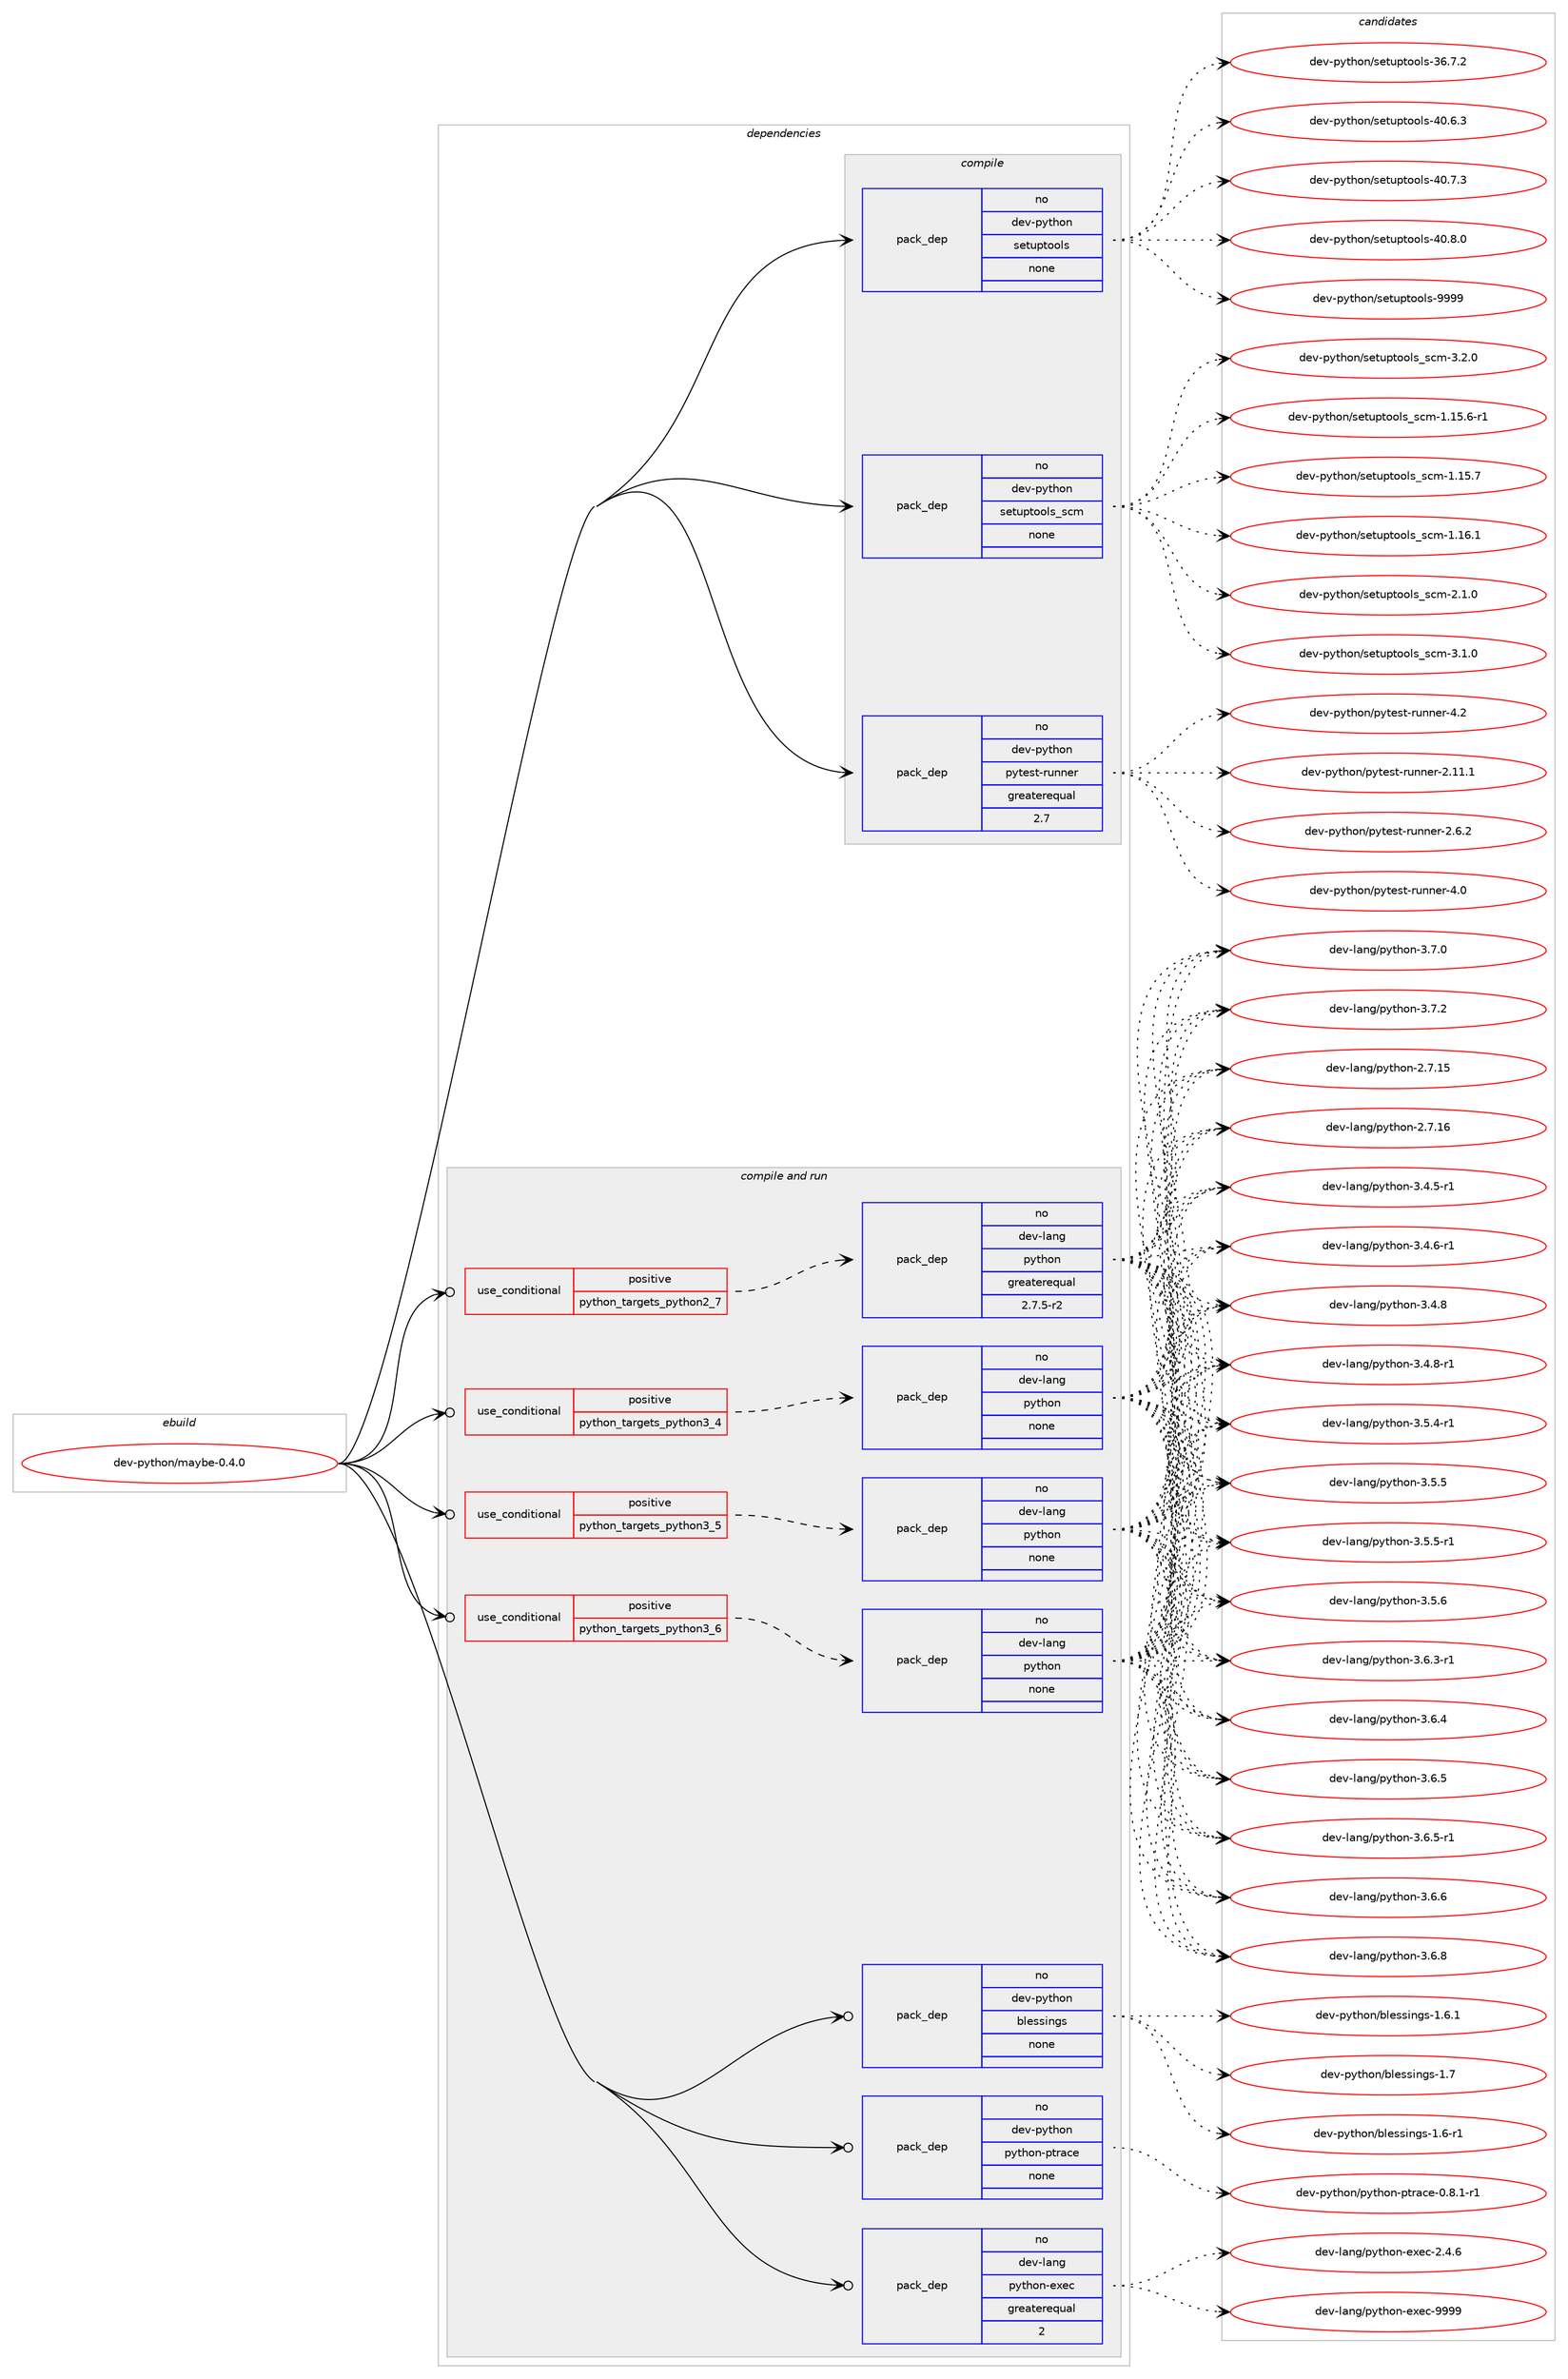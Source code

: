 digraph prolog {

# *************
# Graph options
# *************

newrank=true;
concentrate=true;
compound=true;
graph [rankdir=LR,fontname=Helvetica,fontsize=10,ranksep=1.5];#, ranksep=2.5, nodesep=0.2];
edge  [arrowhead=vee];
node  [fontname=Helvetica,fontsize=10];

# **********
# The ebuild
# **********

subgraph cluster_leftcol {
color=gray;
rank=same;
label=<<i>ebuild</i>>;
id [label="dev-python/maybe-0.4.0", color=red, width=4, href="../dev-python/maybe-0.4.0.svg"];
}

# ****************
# The dependencies
# ****************

subgraph cluster_midcol {
color=gray;
label=<<i>dependencies</i>>;
subgraph cluster_compile {
fillcolor="#eeeeee";
style=filled;
label=<<i>compile</i>>;
subgraph pack1017859 {
dependency1418487 [label=<<TABLE BORDER="0" CELLBORDER="1" CELLSPACING="0" CELLPADDING="4" WIDTH="220"><TR><TD ROWSPAN="6" CELLPADDING="30">pack_dep</TD></TR><TR><TD WIDTH="110">no</TD></TR><TR><TD>dev-python</TD></TR><TR><TD>pytest-runner</TD></TR><TR><TD>greaterequal</TD></TR><TR><TD>2.7</TD></TR></TABLE>>, shape=none, color=blue];
}
id:e -> dependency1418487:w [weight=20,style="solid",arrowhead="vee"];
subgraph pack1017860 {
dependency1418488 [label=<<TABLE BORDER="0" CELLBORDER="1" CELLSPACING="0" CELLPADDING="4" WIDTH="220"><TR><TD ROWSPAN="6" CELLPADDING="30">pack_dep</TD></TR><TR><TD WIDTH="110">no</TD></TR><TR><TD>dev-python</TD></TR><TR><TD>setuptools</TD></TR><TR><TD>none</TD></TR><TR><TD></TD></TR></TABLE>>, shape=none, color=blue];
}
id:e -> dependency1418488:w [weight=20,style="solid",arrowhead="vee"];
subgraph pack1017861 {
dependency1418489 [label=<<TABLE BORDER="0" CELLBORDER="1" CELLSPACING="0" CELLPADDING="4" WIDTH="220"><TR><TD ROWSPAN="6" CELLPADDING="30">pack_dep</TD></TR><TR><TD WIDTH="110">no</TD></TR><TR><TD>dev-python</TD></TR><TR><TD>setuptools_scm</TD></TR><TR><TD>none</TD></TR><TR><TD></TD></TR></TABLE>>, shape=none, color=blue];
}
id:e -> dependency1418489:w [weight=20,style="solid",arrowhead="vee"];
}
subgraph cluster_compileandrun {
fillcolor="#eeeeee";
style=filled;
label=<<i>compile and run</i>>;
subgraph cond377354 {
dependency1418490 [label=<<TABLE BORDER="0" CELLBORDER="1" CELLSPACING="0" CELLPADDING="4"><TR><TD ROWSPAN="3" CELLPADDING="10">use_conditional</TD></TR><TR><TD>positive</TD></TR><TR><TD>python_targets_python2_7</TD></TR></TABLE>>, shape=none, color=red];
subgraph pack1017862 {
dependency1418491 [label=<<TABLE BORDER="0" CELLBORDER="1" CELLSPACING="0" CELLPADDING="4" WIDTH="220"><TR><TD ROWSPAN="6" CELLPADDING="30">pack_dep</TD></TR><TR><TD WIDTH="110">no</TD></TR><TR><TD>dev-lang</TD></TR><TR><TD>python</TD></TR><TR><TD>greaterequal</TD></TR><TR><TD>2.7.5-r2</TD></TR></TABLE>>, shape=none, color=blue];
}
dependency1418490:e -> dependency1418491:w [weight=20,style="dashed",arrowhead="vee"];
}
id:e -> dependency1418490:w [weight=20,style="solid",arrowhead="odotvee"];
subgraph cond377355 {
dependency1418492 [label=<<TABLE BORDER="0" CELLBORDER="1" CELLSPACING="0" CELLPADDING="4"><TR><TD ROWSPAN="3" CELLPADDING="10">use_conditional</TD></TR><TR><TD>positive</TD></TR><TR><TD>python_targets_python3_4</TD></TR></TABLE>>, shape=none, color=red];
subgraph pack1017863 {
dependency1418493 [label=<<TABLE BORDER="0" CELLBORDER="1" CELLSPACING="0" CELLPADDING="4" WIDTH="220"><TR><TD ROWSPAN="6" CELLPADDING="30">pack_dep</TD></TR><TR><TD WIDTH="110">no</TD></TR><TR><TD>dev-lang</TD></TR><TR><TD>python</TD></TR><TR><TD>none</TD></TR><TR><TD></TD></TR></TABLE>>, shape=none, color=blue];
}
dependency1418492:e -> dependency1418493:w [weight=20,style="dashed",arrowhead="vee"];
}
id:e -> dependency1418492:w [weight=20,style="solid",arrowhead="odotvee"];
subgraph cond377356 {
dependency1418494 [label=<<TABLE BORDER="0" CELLBORDER="1" CELLSPACING="0" CELLPADDING="4"><TR><TD ROWSPAN="3" CELLPADDING="10">use_conditional</TD></TR><TR><TD>positive</TD></TR><TR><TD>python_targets_python3_5</TD></TR></TABLE>>, shape=none, color=red];
subgraph pack1017864 {
dependency1418495 [label=<<TABLE BORDER="0" CELLBORDER="1" CELLSPACING="0" CELLPADDING="4" WIDTH="220"><TR><TD ROWSPAN="6" CELLPADDING="30">pack_dep</TD></TR><TR><TD WIDTH="110">no</TD></TR><TR><TD>dev-lang</TD></TR><TR><TD>python</TD></TR><TR><TD>none</TD></TR><TR><TD></TD></TR></TABLE>>, shape=none, color=blue];
}
dependency1418494:e -> dependency1418495:w [weight=20,style="dashed",arrowhead="vee"];
}
id:e -> dependency1418494:w [weight=20,style="solid",arrowhead="odotvee"];
subgraph cond377357 {
dependency1418496 [label=<<TABLE BORDER="0" CELLBORDER="1" CELLSPACING="0" CELLPADDING="4"><TR><TD ROWSPAN="3" CELLPADDING="10">use_conditional</TD></TR><TR><TD>positive</TD></TR><TR><TD>python_targets_python3_6</TD></TR></TABLE>>, shape=none, color=red];
subgraph pack1017865 {
dependency1418497 [label=<<TABLE BORDER="0" CELLBORDER="1" CELLSPACING="0" CELLPADDING="4" WIDTH="220"><TR><TD ROWSPAN="6" CELLPADDING="30">pack_dep</TD></TR><TR><TD WIDTH="110">no</TD></TR><TR><TD>dev-lang</TD></TR><TR><TD>python</TD></TR><TR><TD>none</TD></TR><TR><TD></TD></TR></TABLE>>, shape=none, color=blue];
}
dependency1418496:e -> dependency1418497:w [weight=20,style="dashed",arrowhead="vee"];
}
id:e -> dependency1418496:w [weight=20,style="solid",arrowhead="odotvee"];
subgraph pack1017866 {
dependency1418498 [label=<<TABLE BORDER="0" CELLBORDER="1" CELLSPACING="0" CELLPADDING="4" WIDTH="220"><TR><TD ROWSPAN="6" CELLPADDING="30">pack_dep</TD></TR><TR><TD WIDTH="110">no</TD></TR><TR><TD>dev-lang</TD></TR><TR><TD>python-exec</TD></TR><TR><TD>greaterequal</TD></TR><TR><TD>2</TD></TR></TABLE>>, shape=none, color=blue];
}
id:e -> dependency1418498:w [weight=20,style="solid",arrowhead="odotvee"];
subgraph pack1017867 {
dependency1418499 [label=<<TABLE BORDER="0" CELLBORDER="1" CELLSPACING="0" CELLPADDING="4" WIDTH="220"><TR><TD ROWSPAN="6" CELLPADDING="30">pack_dep</TD></TR><TR><TD WIDTH="110">no</TD></TR><TR><TD>dev-python</TD></TR><TR><TD>blessings</TD></TR><TR><TD>none</TD></TR><TR><TD></TD></TR></TABLE>>, shape=none, color=blue];
}
id:e -> dependency1418499:w [weight=20,style="solid",arrowhead="odotvee"];
subgraph pack1017868 {
dependency1418500 [label=<<TABLE BORDER="0" CELLBORDER="1" CELLSPACING="0" CELLPADDING="4" WIDTH="220"><TR><TD ROWSPAN="6" CELLPADDING="30">pack_dep</TD></TR><TR><TD WIDTH="110">no</TD></TR><TR><TD>dev-python</TD></TR><TR><TD>python-ptrace</TD></TR><TR><TD>none</TD></TR><TR><TD></TD></TR></TABLE>>, shape=none, color=blue];
}
id:e -> dependency1418500:w [weight=20,style="solid",arrowhead="odotvee"];
}
subgraph cluster_run {
fillcolor="#eeeeee";
style=filled;
label=<<i>run</i>>;
}
}

# **************
# The candidates
# **************

subgraph cluster_choices {
rank=same;
color=gray;
label=<<i>candidates</i>>;

subgraph choice1017859 {
color=black;
nodesep=1;
choice10010111845112121116104111110471121211161011151164511411711011010111445504649494649 [label="dev-python/pytest-runner-2.11.1", color=red, width=4,href="../dev-python/pytest-runner-2.11.1.svg"];
choice100101118451121211161041111104711212111610111511645114117110110101114455046544650 [label="dev-python/pytest-runner-2.6.2", color=red, width=4,href="../dev-python/pytest-runner-2.6.2.svg"];
choice10010111845112121116104111110471121211161011151164511411711011010111445524648 [label="dev-python/pytest-runner-4.0", color=red, width=4,href="../dev-python/pytest-runner-4.0.svg"];
choice10010111845112121116104111110471121211161011151164511411711011010111445524650 [label="dev-python/pytest-runner-4.2", color=red, width=4,href="../dev-python/pytest-runner-4.2.svg"];
dependency1418487:e -> choice10010111845112121116104111110471121211161011151164511411711011010111445504649494649:w [style=dotted,weight="100"];
dependency1418487:e -> choice100101118451121211161041111104711212111610111511645114117110110101114455046544650:w [style=dotted,weight="100"];
dependency1418487:e -> choice10010111845112121116104111110471121211161011151164511411711011010111445524648:w [style=dotted,weight="100"];
dependency1418487:e -> choice10010111845112121116104111110471121211161011151164511411711011010111445524650:w [style=dotted,weight="100"];
}
subgraph choice1017860 {
color=black;
nodesep=1;
choice100101118451121211161041111104711510111611711211611111110811545515446554650 [label="dev-python/setuptools-36.7.2", color=red, width=4,href="../dev-python/setuptools-36.7.2.svg"];
choice100101118451121211161041111104711510111611711211611111110811545524846544651 [label="dev-python/setuptools-40.6.3", color=red, width=4,href="../dev-python/setuptools-40.6.3.svg"];
choice100101118451121211161041111104711510111611711211611111110811545524846554651 [label="dev-python/setuptools-40.7.3", color=red, width=4,href="../dev-python/setuptools-40.7.3.svg"];
choice100101118451121211161041111104711510111611711211611111110811545524846564648 [label="dev-python/setuptools-40.8.0", color=red, width=4,href="../dev-python/setuptools-40.8.0.svg"];
choice10010111845112121116104111110471151011161171121161111111081154557575757 [label="dev-python/setuptools-9999", color=red, width=4,href="../dev-python/setuptools-9999.svg"];
dependency1418488:e -> choice100101118451121211161041111104711510111611711211611111110811545515446554650:w [style=dotted,weight="100"];
dependency1418488:e -> choice100101118451121211161041111104711510111611711211611111110811545524846544651:w [style=dotted,weight="100"];
dependency1418488:e -> choice100101118451121211161041111104711510111611711211611111110811545524846554651:w [style=dotted,weight="100"];
dependency1418488:e -> choice100101118451121211161041111104711510111611711211611111110811545524846564648:w [style=dotted,weight="100"];
dependency1418488:e -> choice10010111845112121116104111110471151011161171121161111111081154557575757:w [style=dotted,weight="100"];
}
subgraph choice1017861 {
color=black;
nodesep=1;
choice10010111845112121116104111110471151011161171121161111111081159511599109454946495346544511449 [label="dev-python/setuptools_scm-1.15.6-r1", color=red, width=4,href="../dev-python/setuptools_scm-1.15.6-r1.svg"];
choice1001011184511212111610411111047115101116117112116111111108115951159910945494649534655 [label="dev-python/setuptools_scm-1.15.7", color=red, width=4,href="../dev-python/setuptools_scm-1.15.7.svg"];
choice1001011184511212111610411111047115101116117112116111111108115951159910945494649544649 [label="dev-python/setuptools_scm-1.16.1", color=red, width=4,href="../dev-python/setuptools_scm-1.16.1.svg"];
choice10010111845112121116104111110471151011161171121161111111081159511599109455046494648 [label="dev-python/setuptools_scm-2.1.0", color=red, width=4,href="../dev-python/setuptools_scm-2.1.0.svg"];
choice10010111845112121116104111110471151011161171121161111111081159511599109455146494648 [label="dev-python/setuptools_scm-3.1.0", color=red, width=4,href="../dev-python/setuptools_scm-3.1.0.svg"];
choice10010111845112121116104111110471151011161171121161111111081159511599109455146504648 [label="dev-python/setuptools_scm-3.2.0", color=red, width=4,href="../dev-python/setuptools_scm-3.2.0.svg"];
dependency1418489:e -> choice10010111845112121116104111110471151011161171121161111111081159511599109454946495346544511449:w [style=dotted,weight="100"];
dependency1418489:e -> choice1001011184511212111610411111047115101116117112116111111108115951159910945494649534655:w [style=dotted,weight="100"];
dependency1418489:e -> choice1001011184511212111610411111047115101116117112116111111108115951159910945494649544649:w [style=dotted,weight="100"];
dependency1418489:e -> choice10010111845112121116104111110471151011161171121161111111081159511599109455046494648:w [style=dotted,weight="100"];
dependency1418489:e -> choice10010111845112121116104111110471151011161171121161111111081159511599109455146494648:w [style=dotted,weight="100"];
dependency1418489:e -> choice10010111845112121116104111110471151011161171121161111111081159511599109455146504648:w [style=dotted,weight="100"];
}
subgraph choice1017862 {
color=black;
nodesep=1;
choice10010111845108971101034711212111610411111045504655464953 [label="dev-lang/python-2.7.15", color=red, width=4,href="../dev-lang/python-2.7.15.svg"];
choice10010111845108971101034711212111610411111045504655464954 [label="dev-lang/python-2.7.16", color=red, width=4,href="../dev-lang/python-2.7.16.svg"];
choice1001011184510897110103471121211161041111104551465246534511449 [label="dev-lang/python-3.4.5-r1", color=red, width=4,href="../dev-lang/python-3.4.5-r1.svg"];
choice1001011184510897110103471121211161041111104551465246544511449 [label="dev-lang/python-3.4.6-r1", color=red, width=4,href="../dev-lang/python-3.4.6-r1.svg"];
choice100101118451089711010347112121116104111110455146524656 [label="dev-lang/python-3.4.8", color=red, width=4,href="../dev-lang/python-3.4.8.svg"];
choice1001011184510897110103471121211161041111104551465246564511449 [label="dev-lang/python-3.4.8-r1", color=red, width=4,href="../dev-lang/python-3.4.8-r1.svg"];
choice1001011184510897110103471121211161041111104551465346524511449 [label="dev-lang/python-3.5.4-r1", color=red, width=4,href="../dev-lang/python-3.5.4-r1.svg"];
choice100101118451089711010347112121116104111110455146534653 [label="dev-lang/python-3.5.5", color=red, width=4,href="../dev-lang/python-3.5.5.svg"];
choice1001011184510897110103471121211161041111104551465346534511449 [label="dev-lang/python-3.5.5-r1", color=red, width=4,href="../dev-lang/python-3.5.5-r1.svg"];
choice100101118451089711010347112121116104111110455146534654 [label="dev-lang/python-3.5.6", color=red, width=4,href="../dev-lang/python-3.5.6.svg"];
choice1001011184510897110103471121211161041111104551465446514511449 [label="dev-lang/python-3.6.3-r1", color=red, width=4,href="../dev-lang/python-3.6.3-r1.svg"];
choice100101118451089711010347112121116104111110455146544652 [label="dev-lang/python-3.6.4", color=red, width=4,href="../dev-lang/python-3.6.4.svg"];
choice100101118451089711010347112121116104111110455146544653 [label="dev-lang/python-3.6.5", color=red, width=4,href="../dev-lang/python-3.6.5.svg"];
choice1001011184510897110103471121211161041111104551465446534511449 [label="dev-lang/python-3.6.5-r1", color=red, width=4,href="../dev-lang/python-3.6.5-r1.svg"];
choice100101118451089711010347112121116104111110455146544654 [label="dev-lang/python-3.6.6", color=red, width=4,href="../dev-lang/python-3.6.6.svg"];
choice100101118451089711010347112121116104111110455146544656 [label="dev-lang/python-3.6.8", color=red, width=4,href="../dev-lang/python-3.6.8.svg"];
choice100101118451089711010347112121116104111110455146554648 [label="dev-lang/python-3.7.0", color=red, width=4,href="../dev-lang/python-3.7.0.svg"];
choice100101118451089711010347112121116104111110455146554650 [label="dev-lang/python-3.7.2", color=red, width=4,href="../dev-lang/python-3.7.2.svg"];
dependency1418491:e -> choice10010111845108971101034711212111610411111045504655464953:w [style=dotted,weight="100"];
dependency1418491:e -> choice10010111845108971101034711212111610411111045504655464954:w [style=dotted,weight="100"];
dependency1418491:e -> choice1001011184510897110103471121211161041111104551465246534511449:w [style=dotted,weight="100"];
dependency1418491:e -> choice1001011184510897110103471121211161041111104551465246544511449:w [style=dotted,weight="100"];
dependency1418491:e -> choice100101118451089711010347112121116104111110455146524656:w [style=dotted,weight="100"];
dependency1418491:e -> choice1001011184510897110103471121211161041111104551465246564511449:w [style=dotted,weight="100"];
dependency1418491:e -> choice1001011184510897110103471121211161041111104551465346524511449:w [style=dotted,weight="100"];
dependency1418491:e -> choice100101118451089711010347112121116104111110455146534653:w [style=dotted,weight="100"];
dependency1418491:e -> choice1001011184510897110103471121211161041111104551465346534511449:w [style=dotted,weight="100"];
dependency1418491:e -> choice100101118451089711010347112121116104111110455146534654:w [style=dotted,weight="100"];
dependency1418491:e -> choice1001011184510897110103471121211161041111104551465446514511449:w [style=dotted,weight="100"];
dependency1418491:e -> choice100101118451089711010347112121116104111110455146544652:w [style=dotted,weight="100"];
dependency1418491:e -> choice100101118451089711010347112121116104111110455146544653:w [style=dotted,weight="100"];
dependency1418491:e -> choice1001011184510897110103471121211161041111104551465446534511449:w [style=dotted,weight="100"];
dependency1418491:e -> choice100101118451089711010347112121116104111110455146544654:w [style=dotted,weight="100"];
dependency1418491:e -> choice100101118451089711010347112121116104111110455146544656:w [style=dotted,weight="100"];
dependency1418491:e -> choice100101118451089711010347112121116104111110455146554648:w [style=dotted,weight="100"];
dependency1418491:e -> choice100101118451089711010347112121116104111110455146554650:w [style=dotted,weight="100"];
}
subgraph choice1017863 {
color=black;
nodesep=1;
choice10010111845108971101034711212111610411111045504655464953 [label="dev-lang/python-2.7.15", color=red, width=4,href="../dev-lang/python-2.7.15.svg"];
choice10010111845108971101034711212111610411111045504655464954 [label="dev-lang/python-2.7.16", color=red, width=4,href="../dev-lang/python-2.7.16.svg"];
choice1001011184510897110103471121211161041111104551465246534511449 [label="dev-lang/python-3.4.5-r1", color=red, width=4,href="../dev-lang/python-3.4.5-r1.svg"];
choice1001011184510897110103471121211161041111104551465246544511449 [label="dev-lang/python-3.4.6-r1", color=red, width=4,href="../dev-lang/python-3.4.6-r1.svg"];
choice100101118451089711010347112121116104111110455146524656 [label="dev-lang/python-3.4.8", color=red, width=4,href="../dev-lang/python-3.4.8.svg"];
choice1001011184510897110103471121211161041111104551465246564511449 [label="dev-lang/python-3.4.8-r1", color=red, width=4,href="../dev-lang/python-3.4.8-r1.svg"];
choice1001011184510897110103471121211161041111104551465346524511449 [label="dev-lang/python-3.5.4-r1", color=red, width=4,href="../dev-lang/python-3.5.4-r1.svg"];
choice100101118451089711010347112121116104111110455146534653 [label="dev-lang/python-3.5.5", color=red, width=4,href="../dev-lang/python-3.5.5.svg"];
choice1001011184510897110103471121211161041111104551465346534511449 [label="dev-lang/python-3.5.5-r1", color=red, width=4,href="../dev-lang/python-3.5.5-r1.svg"];
choice100101118451089711010347112121116104111110455146534654 [label="dev-lang/python-3.5.6", color=red, width=4,href="../dev-lang/python-3.5.6.svg"];
choice1001011184510897110103471121211161041111104551465446514511449 [label="dev-lang/python-3.6.3-r1", color=red, width=4,href="../dev-lang/python-3.6.3-r1.svg"];
choice100101118451089711010347112121116104111110455146544652 [label="dev-lang/python-3.6.4", color=red, width=4,href="../dev-lang/python-3.6.4.svg"];
choice100101118451089711010347112121116104111110455146544653 [label="dev-lang/python-3.6.5", color=red, width=4,href="../dev-lang/python-3.6.5.svg"];
choice1001011184510897110103471121211161041111104551465446534511449 [label="dev-lang/python-3.6.5-r1", color=red, width=4,href="../dev-lang/python-3.6.5-r1.svg"];
choice100101118451089711010347112121116104111110455146544654 [label="dev-lang/python-3.6.6", color=red, width=4,href="../dev-lang/python-3.6.6.svg"];
choice100101118451089711010347112121116104111110455146544656 [label="dev-lang/python-3.6.8", color=red, width=4,href="../dev-lang/python-3.6.8.svg"];
choice100101118451089711010347112121116104111110455146554648 [label="dev-lang/python-3.7.0", color=red, width=4,href="../dev-lang/python-3.7.0.svg"];
choice100101118451089711010347112121116104111110455146554650 [label="dev-lang/python-3.7.2", color=red, width=4,href="../dev-lang/python-3.7.2.svg"];
dependency1418493:e -> choice10010111845108971101034711212111610411111045504655464953:w [style=dotted,weight="100"];
dependency1418493:e -> choice10010111845108971101034711212111610411111045504655464954:w [style=dotted,weight="100"];
dependency1418493:e -> choice1001011184510897110103471121211161041111104551465246534511449:w [style=dotted,weight="100"];
dependency1418493:e -> choice1001011184510897110103471121211161041111104551465246544511449:w [style=dotted,weight="100"];
dependency1418493:e -> choice100101118451089711010347112121116104111110455146524656:w [style=dotted,weight="100"];
dependency1418493:e -> choice1001011184510897110103471121211161041111104551465246564511449:w [style=dotted,weight="100"];
dependency1418493:e -> choice1001011184510897110103471121211161041111104551465346524511449:w [style=dotted,weight="100"];
dependency1418493:e -> choice100101118451089711010347112121116104111110455146534653:w [style=dotted,weight="100"];
dependency1418493:e -> choice1001011184510897110103471121211161041111104551465346534511449:w [style=dotted,weight="100"];
dependency1418493:e -> choice100101118451089711010347112121116104111110455146534654:w [style=dotted,weight="100"];
dependency1418493:e -> choice1001011184510897110103471121211161041111104551465446514511449:w [style=dotted,weight="100"];
dependency1418493:e -> choice100101118451089711010347112121116104111110455146544652:w [style=dotted,weight="100"];
dependency1418493:e -> choice100101118451089711010347112121116104111110455146544653:w [style=dotted,weight="100"];
dependency1418493:e -> choice1001011184510897110103471121211161041111104551465446534511449:w [style=dotted,weight="100"];
dependency1418493:e -> choice100101118451089711010347112121116104111110455146544654:w [style=dotted,weight="100"];
dependency1418493:e -> choice100101118451089711010347112121116104111110455146544656:w [style=dotted,weight="100"];
dependency1418493:e -> choice100101118451089711010347112121116104111110455146554648:w [style=dotted,weight="100"];
dependency1418493:e -> choice100101118451089711010347112121116104111110455146554650:w [style=dotted,weight="100"];
}
subgraph choice1017864 {
color=black;
nodesep=1;
choice10010111845108971101034711212111610411111045504655464953 [label="dev-lang/python-2.7.15", color=red, width=4,href="../dev-lang/python-2.7.15.svg"];
choice10010111845108971101034711212111610411111045504655464954 [label="dev-lang/python-2.7.16", color=red, width=4,href="../dev-lang/python-2.7.16.svg"];
choice1001011184510897110103471121211161041111104551465246534511449 [label="dev-lang/python-3.4.5-r1", color=red, width=4,href="../dev-lang/python-3.4.5-r1.svg"];
choice1001011184510897110103471121211161041111104551465246544511449 [label="dev-lang/python-3.4.6-r1", color=red, width=4,href="../dev-lang/python-3.4.6-r1.svg"];
choice100101118451089711010347112121116104111110455146524656 [label="dev-lang/python-3.4.8", color=red, width=4,href="../dev-lang/python-3.4.8.svg"];
choice1001011184510897110103471121211161041111104551465246564511449 [label="dev-lang/python-3.4.8-r1", color=red, width=4,href="../dev-lang/python-3.4.8-r1.svg"];
choice1001011184510897110103471121211161041111104551465346524511449 [label="dev-lang/python-3.5.4-r1", color=red, width=4,href="../dev-lang/python-3.5.4-r1.svg"];
choice100101118451089711010347112121116104111110455146534653 [label="dev-lang/python-3.5.5", color=red, width=4,href="../dev-lang/python-3.5.5.svg"];
choice1001011184510897110103471121211161041111104551465346534511449 [label="dev-lang/python-3.5.5-r1", color=red, width=4,href="../dev-lang/python-3.5.5-r1.svg"];
choice100101118451089711010347112121116104111110455146534654 [label="dev-lang/python-3.5.6", color=red, width=4,href="../dev-lang/python-3.5.6.svg"];
choice1001011184510897110103471121211161041111104551465446514511449 [label="dev-lang/python-3.6.3-r1", color=red, width=4,href="../dev-lang/python-3.6.3-r1.svg"];
choice100101118451089711010347112121116104111110455146544652 [label="dev-lang/python-3.6.4", color=red, width=4,href="../dev-lang/python-3.6.4.svg"];
choice100101118451089711010347112121116104111110455146544653 [label="dev-lang/python-3.6.5", color=red, width=4,href="../dev-lang/python-3.6.5.svg"];
choice1001011184510897110103471121211161041111104551465446534511449 [label="dev-lang/python-3.6.5-r1", color=red, width=4,href="../dev-lang/python-3.6.5-r1.svg"];
choice100101118451089711010347112121116104111110455146544654 [label="dev-lang/python-3.6.6", color=red, width=4,href="../dev-lang/python-3.6.6.svg"];
choice100101118451089711010347112121116104111110455146544656 [label="dev-lang/python-3.6.8", color=red, width=4,href="../dev-lang/python-3.6.8.svg"];
choice100101118451089711010347112121116104111110455146554648 [label="dev-lang/python-3.7.0", color=red, width=4,href="../dev-lang/python-3.7.0.svg"];
choice100101118451089711010347112121116104111110455146554650 [label="dev-lang/python-3.7.2", color=red, width=4,href="../dev-lang/python-3.7.2.svg"];
dependency1418495:e -> choice10010111845108971101034711212111610411111045504655464953:w [style=dotted,weight="100"];
dependency1418495:e -> choice10010111845108971101034711212111610411111045504655464954:w [style=dotted,weight="100"];
dependency1418495:e -> choice1001011184510897110103471121211161041111104551465246534511449:w [style=dotted,weight="100"];
dependency1418495:e -> choice1001011184510897110103471121211161041111104551465246544511449:w [style=dotted,weight="100"];
dependency1418495:e -> choice100101118451089711010347112121116104111110455146524656:w [style=dotted,weight="100"];
dependency1418495:e -> choice1001011184510897110103471121211161041111104551465246564511449:w [style=dotted,weight="100"];
dependency1418495:e -> choice1001011184510897110103471121211161041111104551465346524511449:w [style=dotted,weight="100"];
dependency1418495:e -> choice100101118451089711010347112121116104111110455146534653:w [style=dotted,weight="100"];
dependency1418495:e -> choice1001011184510897110103471121211161041111104551465346534511449:w [style=dotted,weight="100"];
dependency1418495:e -> choice100101118451089711010347112121116104111110455146534654:w [style=dotted,weight="100"];
dependency1418495:e -> choice1001011184510897110103471121211161041111104551465446514511449:w [style=dotted,weight="100"];
dependency1418495:e -> choice100101118451089711010347112121116104111110455146544652:w [style=dotted,weight="100"];
dependency1418495:e -> choice100101118451089711010347112121116104111110455146544653:w [style=dotted,weight="100"];
dependency1418495:e -> choice1001011184510897110103471121211161041111104551465446534511449:w [style=dotted,weight="100"];
dependency1418495:e -> choice100101118451089711010347112121116104111110455146544654:w [style=dotted,weight="100"];
dependency1418495:e -> choice100101118451089711010347112121116104111110455146544656:w [style=dotted,weight="100"];
dependency1418495:e -> choice100101118451089711010347112121116104111110455146554648:w [style=dotted,weight="100"];
dependency1418495:e -> choice100101118451089711010347112121116104111110455146554650:w [style=dotted,weight="100"];
}
subgraph choice1017865 {
color=black;
nodesep=1;
choice10010111845108971101034711212111610411111045504655464953 [label="dev-lang/python-2.7.15", color=red, width=4,href="../dev-lang/python-2.7.15.svg"];
choice10010111845108971101034711212111610411111045504655464954 [label="dev-lang/python-2.7.16", color=red, width=4,href="../dev-lang/python-2.7.16.svg"];
choice1001011184510897110103471121211161041111104551465246534511449 [label="dev-lang/python-3.4.5-r1", color=red, width=4,href="../dev-lang/python-3.4.5-r1.svg"];
choice1001011184510897110103471121211161041111104551465246544511449 [label="dev-lang/python-3.4.6-r1", color=red, width=4,href="../dev-lang/python-3.4.6-r1.svg"];
choice100101118451089711010347112121116104111110455146524656 [label="dev-lang/python-3.4.8", color=red, width=4,href="../dev-lang/python-3.4.8.svg"];
choice1001011184510897110103471121211161041111104551465246564511449 [label="dev-lang/python-3.4.8-r1", color=red, width=4,href="../dev-lang/python-3.4.8-r1.svg"];
choice1001011184510897110103471121211161041111104551465346524511449 [label="dev-lang/python-3.5.4-r1", color=red, width=4,href="../dev-lang/python-3.5.4-r1.svg"];
choice100101118451089711010347112121116104111110455146534653 [label="dev-lang/python-3.5.5", color=red, width=4,href="../dev-lang/python-3.5.5.svg"];
choice1001011184510897110103471121211161041111104551465346534511449 [label="dev-lang/python-3.5.5-r1", color=red, width=4,href="../dev-lang/python-3.5.5-r1.svg"];
choice100101118451089711010347112121116104111110455146534654 [label="dev-lang/python-3.5.6", color=red, width=4,href="../dev-lang/python-3.5.6.svg"];
choice1001011184510897110103471121211161041111104551465446514511449 [label="dev-lang/python-3.6.3-r1", color=red, width=4,href="../dev-lang/python-3.6.3-r1.svg"];
choice100101118451089711010347112121116104111110455146544652 [label="dev-lang/python-3.6.4", color=red, width=4,href="../dev-lang/python-3.6.4.svg"];
choice100101118451089711010347112121116104111110455146544653 [label="dev-lang/python-3.6.5", color=red, width=4,href="../dev-lang/python-3.6.5.svg"];
choice1001011184510897110103471121211161041111104551465446534511449 [label="dev-lang/python-3.6.5-r1", color=red, width=4,href="../dev-lang/python-3.6.5-r1.svg"];
choice100101118451089711010347112121116104111110455146544654 [label="dev-lang/python-3.6.6", color=red, width=4,href="../dev-lang/python-3.6.6.svg"];
choice100101118451089711010347112121116104111110455146544656 [label="dev-lang/python-3.6.8", color=red, width=4,href="../dev-lang/python-3.6.8.svg"];
choice100101118451089711010347112121116104111110455146554648 [label="dev-lang/python-3.7.0", color=red, width=4,href="../dev-lang/python-3.7.0.svg"];
choice100101118451089711010347112121116104111110455146554650 [label="dev-lang/python-3.7.2", color=red, width=4,href="../dev-lang/python-3.7.2.svg"];
dependency1418497:e -> choice10010111845108971101034711212111610411111045504655464953:w [style=dotted,weight="100"];
dependency1418497:e -> choice10010111845108971101034711212111610411111045504655464954:w [style=dotted,weight="100"];
dependency1418497:e -> choice1001011184510897110103471121211161041111104551465246534511449:w [style=dotted,weight="100"];
dependency1418497:e -> choice1001011184510897110103471121211161041111104551465246544511449:w [style=dotted,weight="100"];
dependency1418497:e -> choice100101118451089711010347112121116104111110455146524656:w [style=dotted,weight="100"];
dependency1418497:e -> choice1001011184510897110103471121211161041111104551465246564511449:w [style=dotted,weight="100"];
dependency1418497:e -> choice1001011184510897110103471121211161041111104551465346524511449:w [style=dotted,weight="100"];
dependency1418497:e -> choice100101118451089711010347112121116104111110455146534653:w [style=dotted,weight="100"];
dependency1418497:e -> choice1001011184510897110103471121211161041111104551465346534511449:w [style=dotted,weight="100"];
dependency1418497:e -> choice100101118451089711010347112121116104111110455146534654:w [style=dotted,weight="100"];
dependency1418497:e -> choice1001011184510897110103471121211161041111104551465446514511449:w [style=dotted,weight="100"];
dependency1418497:e -> choice100101118451089711010347112121116104111110455146544652:w [style=dotted,weight="100"];
dependency1418497:e -> choice100101118451089711010347112121116104111110455146544653:w [style=dotted,weight="100"];
dependency1418497:e -> choice1001011184510897110103471121211161041111104551465446534511449:w [style=dotted,weight="100"];
dependency1418497:e -> choice100101118451089711010347112121116104111110455146544654:w [style=dotted,weight="100"];
dependency1418497:e -> choice100101118451089711010347112121116104111110455146544656:w [style=dotted,weight="100"];
dependency1418497:e -> choice100101118451089711010347112121116104111110455146554648:w [style=dotted,weight="100"];
dependency1418497:e -> choice100101118451089711010347112121116104111110455146554650:w [style=dotted,weight="100"];
}
subgraph choice1017866 {
color=black;
nodesep=1;
choice1001011184510897110103471121211161041111104510112010199455046524654 [label="dev-lang/python-exec-2.4.6", color=red, width=4,href="../dev-lang/python-exec-2.4.6.svg"];
choice10010111845108971101034711212111610411111045101120101994557575757 [label="dev-lang/python-exec-9999", color=red, width=4,href="../dev-lang/python-exec-9999.svg"];
dependency1418498:e -> choice1001011184510897110103471121211161041111104510112010199455046524654:w [style=dotted,weight="100"];
dependency1418498:e -> choice10010111845108971101034711212111610411111045101120101994557575757:w [style=dotted,weight="100"];
}
subgraph choice1017867 {
color=black;
nodesep=1;
choice100101118451121211161041111104798108101115115105110103115454946544511449 [label="dev-python/blessings-1.6-r1", color=red, width=4,href="../dev-python/blessings-1.6-r1.svg"];
choice100101118451121211161041111104798108101115115105110103115454946544649 [label="dev-python/blessings-1.6.1", color=red, width=4,href="../dev-python/blessings-1.6.1.svg"];
choice10010111845112121116104111110479810810111511510511010311545494655 [label="dev-python/blessings-1.7", color=red, width=4,href="../dev-python/blessings-1.7.svg"];
dependency1418499:e -> choice100101118451121211161041111104798108101115115105110103115454946544511449:w [style=dotted,weight="100"];
dependency1418499:e -> choice100101118451121211161041111104798108101115115105110103115454946544649:w [style=dotted,weight="100"];
dependency1418499:e -> choice10010111845112121116104111110479810810111511510511010311545494655:w [style=dotted,weight="100"];
}
subgraph choice1017868 {
color=black;
nodesep=1;
choice10010111845112121116104111110471121211161041111104511211611497991014548465646494511449 [label="dev-python/python-ptrace-0.8.1-r1", color=red, width=4,href="../dev-python/python-ptrace-0.8.1-r1.svg"];
dependency1418500:e -> choice10010111845112121116104111110471121211161041111104511211611497991014548465646494511449:w [style=dotted,weight="100"];
}
}

}
